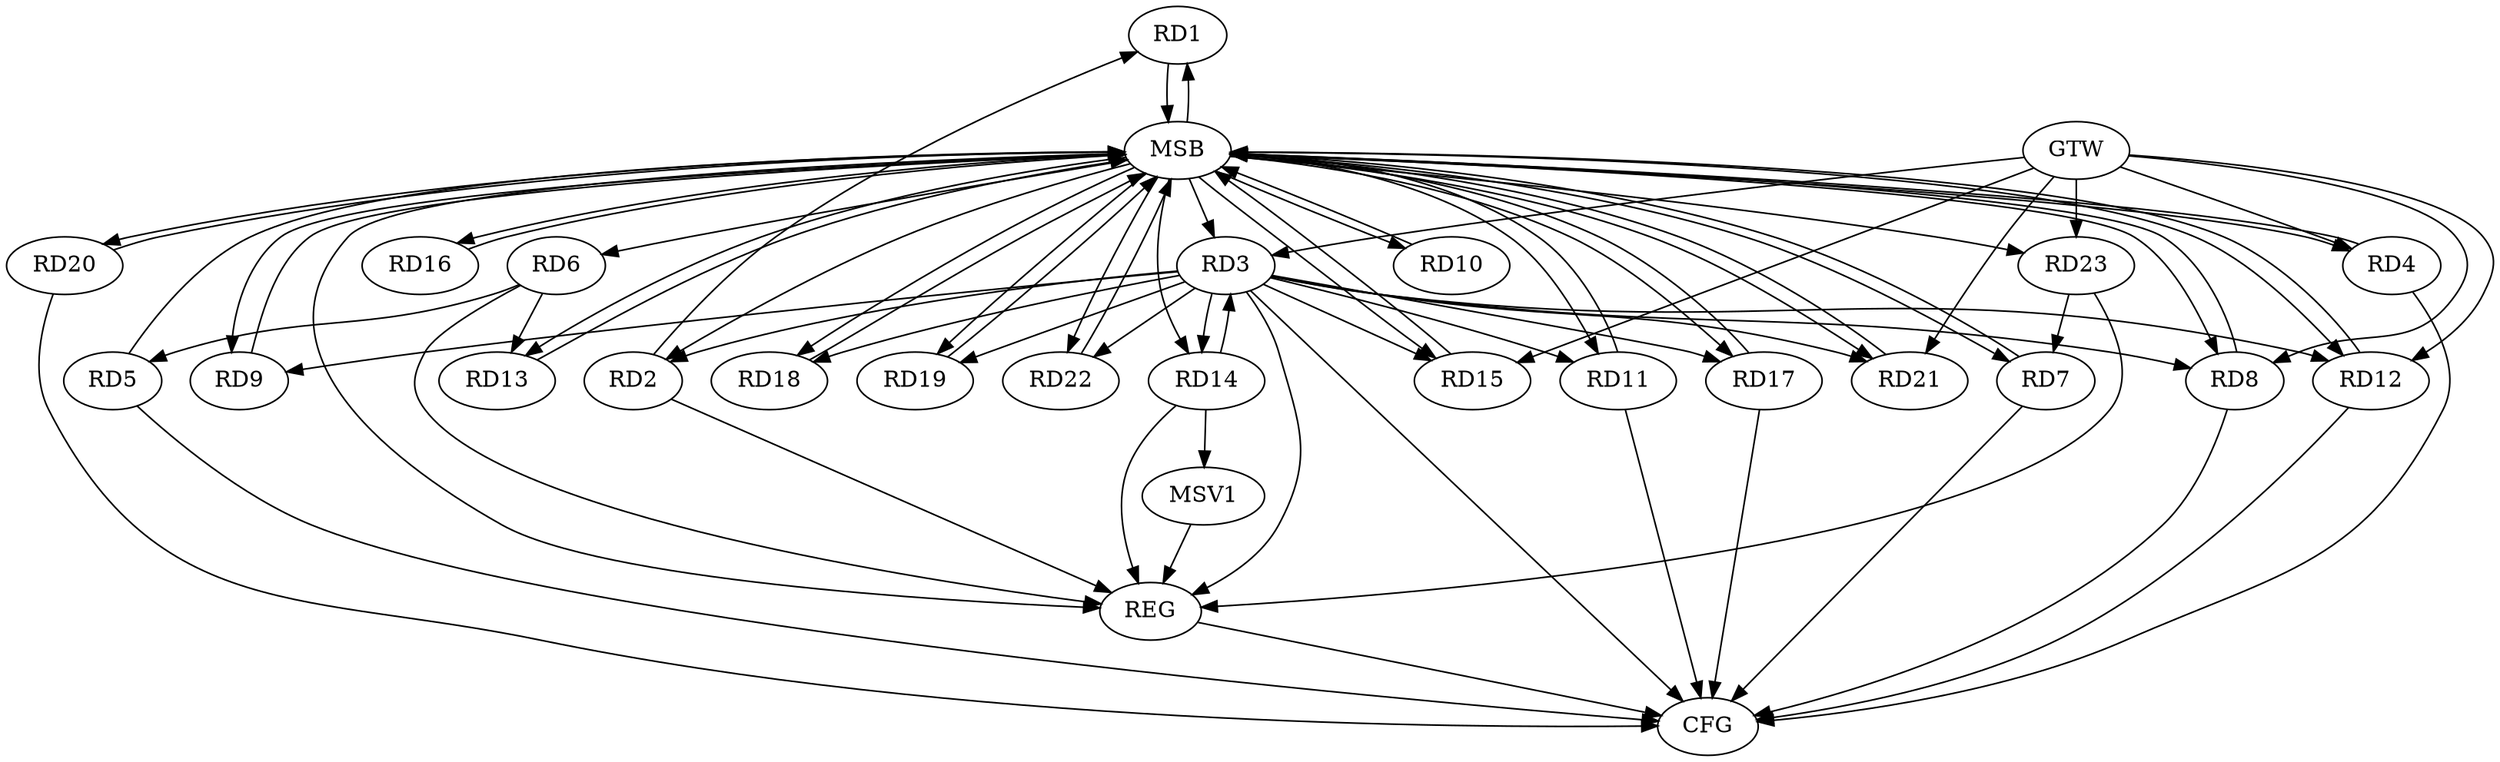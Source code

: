 strict digraph G {
  RD1 [ label="RD1" ];
  RD2 [ label="RD2" ];
  RD3 [ label="RD3" ];
  RD4 [ label="RD4" ];
  RD5 [ label="RD5" ];
  RD6 [ label="RD6" ];
  RD7 [ label="RD7" ];
  RD8 [ label="RD8" ];
  RD9 [ label="RD9" ];
  RD10 [ label="RD10" ];
  RD11 [ label="RD11" ];
  RD12 [ label="RD12" ];
  RD13 [ label="RD13" ];
  RD14 [ label="RD14" ];
  RD15 [ label="RD15" ];
  RD16 [ label="RD16" ];
  RD17 [ label="RD17" ];
  RD18 [ label="RD18" ];
  RD19 [ label="RD19" ];
  RD20 [ label="RD20" ];
  RD21 [ label="RD21" ];
  RD22 [ label="RD22" ];
  RD23 [ label="RD23" ];
  GTW [ label="GTW" ];
  REG [ label="REG" ];
  MSB [ label="MSB" ];
  CFG [ label="CFG" ];
  MSV1 [ label="MSV1" ];
  RD2 -> RD1;
  RD14 -> RD3;
  RD3 -> RD15;
  RD3 -> RD17;
  RD6 -> RD5;
  RD6 -> RD13;
  RD23 -> RD7;
  GTW -> RD15;
  GTW -> RD23;
  GTW -> RD8;
  GTW -> RD12;
  GTW -> RD21;
  GTW -> RD3;
  GTW -> RD4;
  RD2 -> REG;
  RD3 -> REG;
  RD6 -> REG;
  RD14 -> REG;
  RD23 -> REG;
  RD1 -> MSB;
  MSB -> RD8;
  MSB -> RD18;
  MSB -> RD19;
  MSB -> REG;
  RD4 -> MSB;
  MSB -> RD11;
  MSB -> RD15;
  MSB -> RD16;
  MSB -> RD23;
  RD5 -> MSB;
  RD7 -> MSB;
  RD8 -> MSB;
  MSB -> RD12;
  RD9 -> MSB;
  MSB -> RD2;
  MSB -> RD14;
  RD10 -> MSB;
  MSB -> RD9;
  MSB -> RD13;
  RD11 -> MSB;
  MSB -> RD4;
  RD12 -> MSB;
  MSB -> RD6;
  RD13 -> MSB;
  MSB -> RD20;
  MSB -> RD21;
  RD15 -> MSB;
  RD16 -> MSB;
  MSB -> RD17;
  RD17 -> MSB;
  MSB -> RD7;
  RD18 -> MSB;
  MSB -> RD22;
  RD19 -> MSB;
  RD20 -> MSB;
  MSB -> RD1;
  MSB -> RD3;
  RD21 -> MSB;
  MSB -> RD10;
  RD22 -> MSB;
  RD7 -> CFG;
  RD4 -> CFG;
  RD8 -> CFG;
  RD20 -> CFG;
  RD12 -> CFG;
  RD11 -> CFG;
  RD5 -> CFG;
  RD17 -> CFG;
  RD3 -> CFG;
  REG -> CFG;
  RD3 -> RD21;
  RD3 -> RD14;
  RD3 -> RD2;
  RD3 -> RD12;
  RD3 -> RD22;
  RD3 -> RD11;
  RD3 -> RD9;
  RD3 -> RD19;
  RD3 -> RD8;
  RD3 -> RD18;
  RD14 -> MSV1;
  MSV1 -> REG;
}
